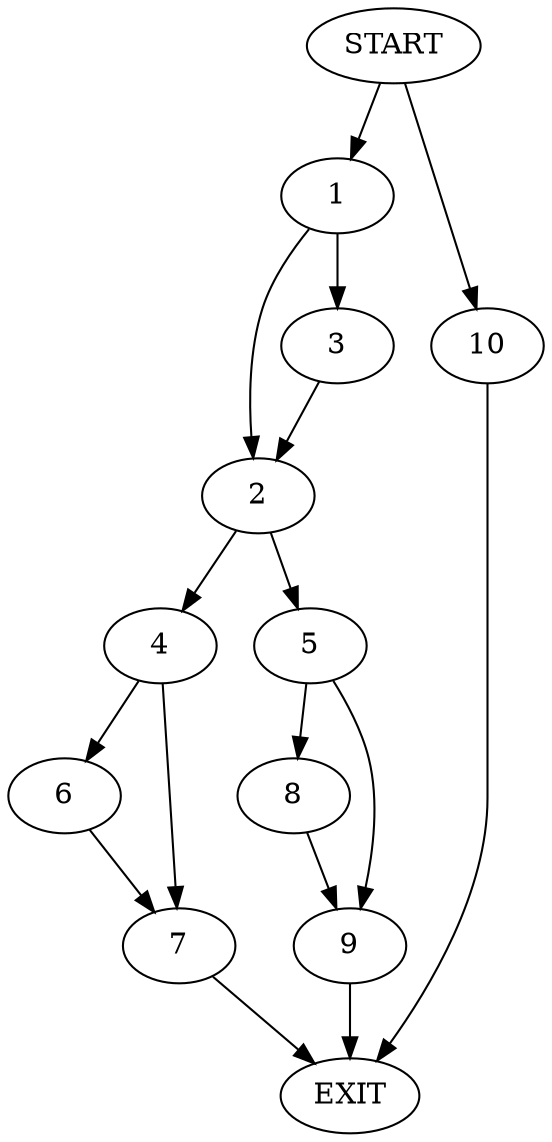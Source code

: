 digraph {
0 [label="START"]
11 [label="EXIT"]
0 -> 1
1 -> 2
1 -> 3
2 -> 4
2 -> 5
3 -> 2
4 -> 6
4 -> 7
5 -> 8
5 -> 9
9 -> 11
8 -> 9
7 -> 11
6 -> 7
0 -> 10
10 -> 11
}

